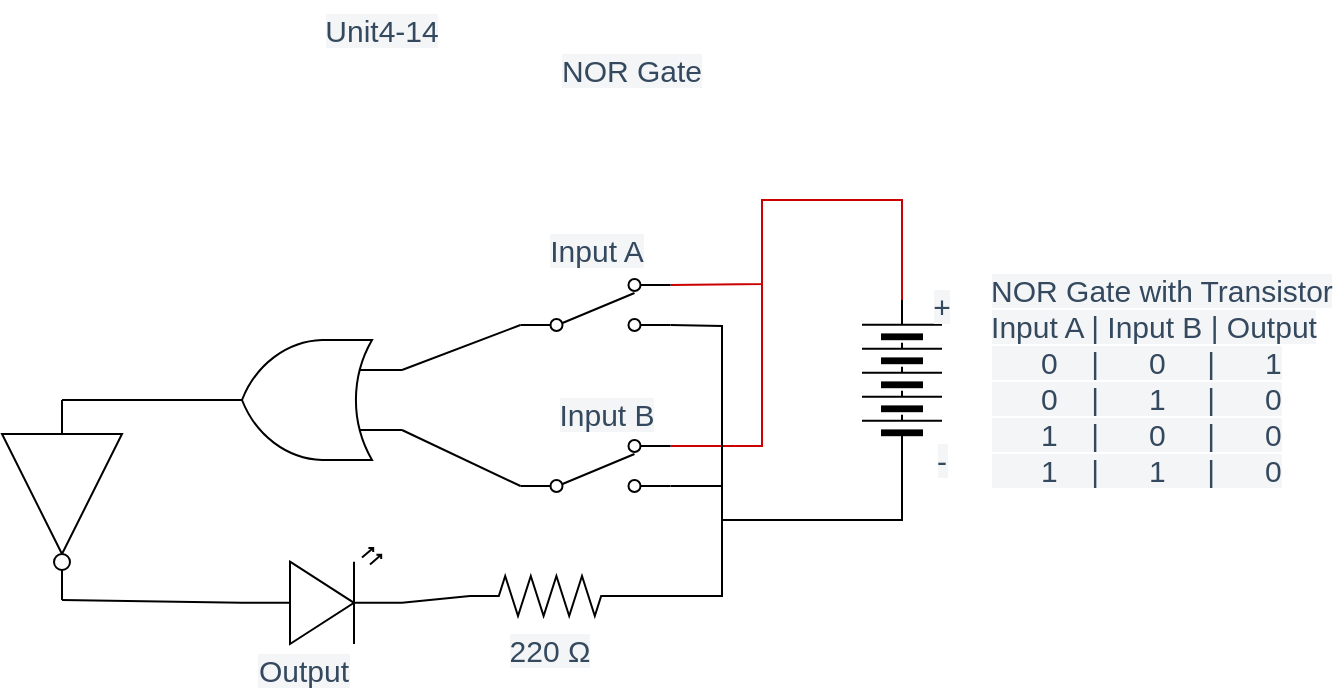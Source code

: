 <mxfile>
    <diagram id="S3_F3bIYdUqPTJyHevy4" name="Page-1">
        <mxGraphModel dx="207" dy="143" grid="1" gridSize="10" guides="1" tooltips="1" connect="1" arrows="1" fold="1" page="1" pageScale="1" pageWidth="827" pageHeight="1169" math="0" shadow="0">
            <root>
                <mxCell id="0"/>
                <mxCell id="1" parent="0"/>
                <mxCell id="53" style="edgeStyle=none;rounded=0;html=1;entryX=0;entryY=0.5;entryDx=0;entryDy=0;entryPerimeter=0;endArrow=none;endFill=0;strokeColor=#000000;exitX=1;exitY=0.57;exitDx=0;exitDy=0;exitPerimeter=0;" parent="1" source="2" target="4" edge="1">
                    <mxGeometry relative="1" as="geometry"/>
                </mxCell>
                <mxCell id="2" value="" style="verticalLabelPosition=bottom;shadow=0;dashed=0;align=center;html=1;verticalAlign=top;shape=mxgraph.electrical.opto_electronics.led_2;pointerEvents=1;rotation=0;" parent="1" vertex="1">
                    <mxGeometry x="260" y="534" width="80" height="48" as="geometry"/>
                </mxCell>
                <mxCell id="3" value="&lt;span style=&quot;color: rgb(52 , 73 , 94) ; font-family: , sans-serif ; font-size: 15px ; text-align: left ; background-color: rgb(244 , 245 , 246)&quot;&gt;220 Ω&lt;/span&gt;" style="text;html=1;align=center;verticalAlign=middle;whiteSpace=wrap;rounded=0;" parent="1" vertex="1">
                    <mxGeometry x="389" y="575" width="50" height="20" as="geometry"/>
                </mxCell>
                <mxCell id="55" style="edgeStyle=none;rounded=0;html=1;entryX=0;entryY=0.5;entryDx=0;entryDy=0;endArrow=none;endFill=0;strokeColor=#000000;exitX=1;exitY=0.5;exitDx=0;exitDy=0;exitPerimeter=0;" parent="1" source="4" target="5" edge="1">
                    <mxGeometry relative="1" as="geometry">
                        <Array as="points">
                            <mxPoint x="500" y="558"/>
                            <mxPoint x="500" y="520"/>
                            <mxPoint x="590" y="520"/>
                        </Array>
                    </mxGeometry>
                </mxCell>
                <mxCell id="4" value="" style="pointerEvents=1;verticalLabelPosition=bottom;shadow=0;dashed=0;align=center;html=1;verticalAlign=top;shape=mxgraph.electrical.resistors.resistor_2;" parent="1" vertex="1">
                    <mxGeometry x="374" y="548" width="80" height="20" as="geometry"/>
                </mxCell>
                <mxCell id="45" style="edgeStyle=none;html=1;entryX=1;entryY=0.115;entryDx=0;entryDy=0;entryPerimeter=0;rounded=0;endArrow=none;endFill=0;strokeColor=#CC0000;" parent="1" source="5" target="12" edge="1">
                    <mxGeometry relative="1" as="geometry">
                        <Array as="points">
                            <mxPoint x="590" y="360"/>
                            <mxPoint x="520" y="360"/>
                            <mxPoint x="520" y="402"/>
                        </Array>
                    </mxGeometry>
                </mxCell>
                <mxCell id="46" style="edgeStyle=none;rounded=0;html=1;entryX=1;entryY=0.115;entryDx=0;entryDy=0;entryPerimeter=0;endArrow=none;endFill=0;exitX=1;exitY=0.5;exitDx=0;exitDy=0;strokeColor=#CC0000;" parent="1" source="5" target="44" edge="1">
                    <mxGeometry relative="1" as="geometry">
                        <Array as="points">
                            <mxPoint x="590" y="360"/>
                            <mxPoint x="520" y="360"/>
                            <mxPoint x="520" y="483"/>
                        </Array>
                    </mxGeometry>
                </mxCell>
                <mxCell id="51" style="edgeStyle=none;rounded=0;html=1;entryX=1;entryY=0.885;entryDx=0;entryDy=0;entryPerimeter=0;endArrow=none;endFill=0;strokeColor=#000000;exitX=0;exitY=0.5;exitDx=0;exitDy=0;" parent="1" source="5" target="12" edge="1">
                    <mxGeometry relative="1" as="geometry">
                        <Array as="points">
                            <mxPoint x="590" y="520"/>
                            <mxPoint x="500" y="520"/>
                            <mxPoint x="500" y="423"/>
                        </Array>
                    </mxGeometry>
                </mxCell>
                <mxCell id="52" style="edgeStyle=none;rounded=0;html=1;entryX=1;entryY=0.885;entryDx=0;entryDy=0;entryPerimeter=0;endArrow=none;endFill=0;strokeColor=#000000;" parent="1" source="5" target="44" edge="1">
                    <mxGeometry relative="1" as="geometry">
                        <Array as="points">
                            <mxPoint x="590" y="520"/>
                            <mxPoint x="500" y="520"/>
                            <mxPoint x="500" y="503"/>
                        </Array>
                    </mxGeometry>
                </mxCell>
                <mxCell id="5" value="" style="pointerEvents=1;verticalLabelPosition=bottom;shadow=0;dashed=0;align=center;html=1;verticalAlign=top;shape=mxgraph.electrical.miscellaneous.batteryStack;direction=south;rotation=-180;" parent="1" vertex="1">
                    <mxGeometry x="570" y="410" width="40" height="80" as="geometry"/>
                </mxCell>
                <mxCell id="6" value="&lt;span style=&quot;color: rgb(52 , 73 , 94) ; font-family: , sans-serif ; font-size: 15px ; text-align: left ; background-color: rgb(244 , 245 , 246)&quot;&gt;+&lt;/span&gt;" style="text;html=1;strokeColor=none;fillColor=none;align=center;verticalAlign=middle;whiteSpace=wrap;rounded=0;" parent="1" vertex="1">
                    <mxGeometry x="600" y="403" width="20" height="20" as="geometry"/>
                </mxCell>
                <mxCell id="7" value="&lt;div style=&quot;text-align: left&quot;&gt;&lt;font color=&quot;#34495e&quot;&gt;&lt;span style=&quot;font-size: 15px ; background-color: rgb(244 , 245 , 246)&quot;&gt;-&lt;/span&gt;&lt;/font&gt;&lt;/div&gt;" style="text;html=1;strokeColor=none;fillColor=none;align=center;verticalAlign=middle;whiteSpace=wrap;rounded=0;" parent="1" vertex="1">
                    <mxGeometry x="600" y="480" width="20" height="20" as="geometry"/>
                </mxCell>
                <mxCell id="11" value="&lt;div style=&quot;text-align: left&quot;&gt;&lt;span style=&quot;background-color: rgb(244 , 245 , 246) ; font-size: 15px ; color: rgb(52 , 73 , 94)&quot;&gt;Unit4-14&lt;/span&gt;&lt;/div&gt;" style="text;html=1;strokeColor=none;fillColor=none;align=center;verticalAlign=middle;whiteSpace=wrap;rounded=0;" parent="1" vertex="1">
                    <mxGeometry x="300" y="260" width="60" height="30" as="geometry"/>
                </mxCell>
                <mxCell id="49" style="edgeStyle=none;rounded=0;html=1;entryX=0;entryY=0.75;entryDx=0;entryDy=0;entryPerimeter=0;endArrow=none;endFill=0;strokeColor=#000000;exitX=0;exitY=0.885;exitDx=0;exitDy=0;exitPerimeter=0;" parent="1" source="12" target="62" edge="1">
                    <mxGeometry relative="1" as="geometry">
                        <mxPoint x="340" y="445" as="targetPoint"/>
                    </mxGeometry>
                </mxCell>
                <mxCell id="12" value="" style="pointerEvents=1;verticalLabelPosition=bottom;shadow=0;dashed=0;align=center;html=1;verticalAlign=top;shape=mxgraph.electrical.electro-mechanical.2-way_switch;direction=west;rotation=-180;" parent="1" vertex="1">
                    <mxGeometry x="399.25" y="399.5" width="75" height="26" as="geometry"/>
                </mxCell>
                <mxCell id="15" value="&lt;div style=&quot;text-align: left&quot;&gt;&lt;font color=&quot;#34495e&quot;&gt;&lt;span style=&quot;font-size: 15px ; background-color: rgb(244 , 245 , 246)&quot;&gt;NOR Gate with Transistor&lt;/span&gt;&lt;/font&gt;&lt;/div&gt;&lt;div style=&quot;text-align: left&quot;&gt;&lt;font color=&quot;#34495e&quot;&gt;&lt;span style=&quot;font-size: 15px ; background-color: rgb(244 , 245 , 246)&quot;&gt;Input A | Input B | Output&lt;/span&gt;&lt;/font&gt;&lt;/div&gt;&lt;div style=&quot;text-align: left&quot;&gt;&lt;font color=&quot;#34495e&quot;&gt;&lt;span style=&quot;font-size: 15px ; background-color: rgb(244 , 245 , 246)&quot;&gt;&amp;nbsp; &amp;nbsp; &amp;nbsp; 0&amp;nbsp; &amp;nbsp; |&amp;nbsp; &amp;nbsp; &amp;nbsp; 0&amp;nbsp; &amp;nbsp; &amp;nbsp;|&amp;nbsp; &amp;nbsp; &amp;nbsp; 1&lt;/span&gt;&lt;/font&gt;&lt;/div&gt;&lt;div style=&quot;text-align: left&quot;&gt;&lt;font color=&quot;#34495e&quot;&gt;&lt;span style=&quot;font-size: 15px ; background-color: rgb(244 , 245 , 246)&quot;&gt;&amp;nbsp; &amp;nbsp; &amp;nbsp; 0&amp;nbsp; &amp;nbsp; |&amp;nbsp; &amp;nbsp; &amp;nbsp; 1&amp;nbsp; &amp;nbsp; &amp;nbsp;|&amp;nbsp; &amp;nbsp; &amp;nbsp; 0&lt;/span&gt;&lt;/font&gt;&lt;/div&gt;&lt;div style=&quot;text-align: left&quot;&gt;&lt;font color=&quot;#34495e&quot;&gt;&lt;span style=&quot;font-size: 15px ; background-color: rgb(244 , 245 , 246)&quot;&gt;&amp;nbsp; &amp;nbsp; &amp;nbsp; 1&amp;nbsp; &amp;nbsp; |&amp;nbsp; &amp;nbsp; &amp;nbsp; 0&amp;nbsp; &amp;nbsp; &amp;nbsp;|&amp;nbsp; &amp;nbsp; &amp;nbsp; 0&lt;/span&gt;&lt;/font&gt;&lt;/div&gt;&lt;div style=&quot;text-align: left&quot;&gt;&lt;font color=&quot;#34495e&quot;&gt;&lt;span style=&quot;font-size: 15px ; background-color: rgb(244 , 245 , 246)&quot;&gt;&amp;nbsp; &amp;nbsp; &amp;nbsp; 1&amp;nbsp; &amp;nbsp; |&amp;nbsp; &amp;nbsp; &amp;nbsp; 1&amp;nbsp; &amp;nbsp; &amp;nbsp;|&amp;nbsp; &amp;nbsp; &amp;nbsp; 0&lt;/span&gt;&lt;/font&gt;&lt;/div&gt;" style="text;html=1;strokeColor=none;fillColor=none;align=center;verticalAlign=middle;whiteSpace=wrap;rounded=0;" parent="1" vertex="1">
                    <mxGeometry x="630" y="375" width="180" height="150" as="geometry"/>
                </mxCell>
                <mxCell id="41" value="&lt;div style=&quot;text-align: left&quot;&gt;&lt;font color=&quot;#34495e&quot;&gt;&lt;span style=&quot;font-size: 15px ; background-color: rgb(244 , 245 , 246)&quot;&gt;Input A&lt;/span&gt;&lt;/font&gt;&lt;/div&gt;" style="text;html=1;strokeColor=none;fillColor=none;align=center;verticalAlign=middle;whiteSpace=wrap;rounded=0;" parent="1" vertex="1">
                    <mxGeometry x="408.5" y="371.5" width="56.5" height="26" as="geometry"/>
                </mxCell>
                <mxCell id="42" value="&lt;div style=&quot;text-align: left&quot;&gt;&lt;font color=&quot;#34495e&quot;&gt;&lt;span style=&quot;font-size: 15px ; background-color: rgb(244 , 245 , 246)&quot;&gt;NOR Gate&lt;/span&gt;&lt;/font&gt;&lt;/div&gt;" style="text;html=1;strokeColor=none;fillColor=none;align=center;verticalAlign=middle;whiteSpace=wrap;rounded=0;" parent="1" vertex="1">
                    <mxGeometry x="408.5" y="280" width="91.5" height="30" as="geometry"/>
                </mxCell>
                <mxCell id="43" value="&lt;div style=&quot;text-align: left&quot;&gt;&lt;font color=&quot;#34495e&quot;&gt;&lt;span style=&quot;font-size: 15px ; background-color: rgb(244 , 245 , 246)&quot;&gt;Output&lt;/span&gt;&lt;/font&gt;&lt;/div&gt;" style="text;html=1;strokeColor=none;fillColor=none;align=center;verticalAlign=middle;whiteSpace=wrap;rounded=0;" parent="1" vertex="1">
                    <mxGeometry x="260" y="585" width="62" height="20" as="geometry"/>
                </mxCell>
                <mxCell id="44" value="" style="pointerEvents=1;verticalLabelPosition=bottom;shadow=0;dashed=0;align=center;html=1;verticalAlign=top;shape=mxgraph.electrical.electro-mechanical.2-way_switch;direction=west;rotation=-180;" parent="1" vertex="1">
                    <mxGeometry x="399.25" y="480" width="75" height="26" as="geometry"/>
                </mxCell>
                <mxCell id="47" value="&lt;div style=&quot;text-align: left&quot;&gt;&lt;font color=&quot;#34495e&quot;&gt;&lt;span style=&quot;font-size: 15px ; background-color: rgb(244 , 245 , 246)&quot;&gt;Input B&lt;/span&gt;&lt;/font&gt;&lt;/div&gt;" style="text;html=1;strokeColor=none;fillColor=none;align=center;verticalAlign=middle;whiteSpace=wrap;rounded=0;" parent="1" vertex="1">
                    <mxGeometry x="414" y="454" width="56.5" height="26" as="geometry"/>
                </mxCell>
                <mxCell id="50" style="edgeStyle=none;rounded=0;html=1;entryX=0;entryY=0.885;entryDx=0;entryDy=0;entryPerimeter=0;endArrow=none;endFill=0;strokeColor=#000000;exitX=0;exitY=0.25;exitDx=0;exitDy=0;exitPerimeter=0;" parent="1" source="62" target="44" edge="1">
                    <mxGeometry relative="1" as="geometry">
                        <mxPoint x="340" y="475" as="sourcePoint"/>
                    </mxGeometry>
                </mxCell>
                <mxCell id="60" style="edgeStyle=none;html=1;entryX=0;entryY=0.57;entryDx=0;entryDy=0;entryPerimeter=0;rounded=0;endArrow=none;endFill=0;exitX=1;exitY=0.5;exitDx=0;exitDy=0;exitPerimeter=0;" parent="1" source="57" target="2" edge="1">
                    <mxGeometry relative="1" as="geometry"/>
                </mxCell>
                <mxCell id="57" value="" style="verticalLabelPosition=bottom;shadow=0;dashed=0;align=center;html=1;verticalAlign=top;shape=mxgraph.electrical.logic_gates.inverter_2;rotation=90;" parent="1" vertex="1">
                    <mxGeometry x="120" y="480" width="100" height="60" as="geometry"/>
                </mxCell>
                <mxCell id="61" style="edgeStyle=none;rounded=0;html=1;entryX=0;entryY=0.5;entryDx=0;entryDy=0;entryPerimeter=0;endArrow=none;endFill=0;exitX=1;exitY=0.5;exitDx=0;exitDy=0;exitPerimeter=0;" parent="1" source="62" target="57" edge="1">
                    <mxGeometry relative="1" as="geometry">
                        <mxPoint x="240" y="460" as="sourcePoint"/>
                    </mxGeometry>
                </mxCell>
                <mxCell id="62" value="" style="verticalLabelPosition=bottom;shadow=0;dashed=0;align=center;html=1;verticalAlign=top;shape=mxgraph.electrical.logic_gates.logic_gate;operation=or;rotation=-180;" vertex="1" parent="1">
                    <mxGeometry x="240" y="430" width="100" height="60" as="geometry"/>
                </mxCell>
            </root>
        </mxGraphModel>
    </diagram>
</mxfile>